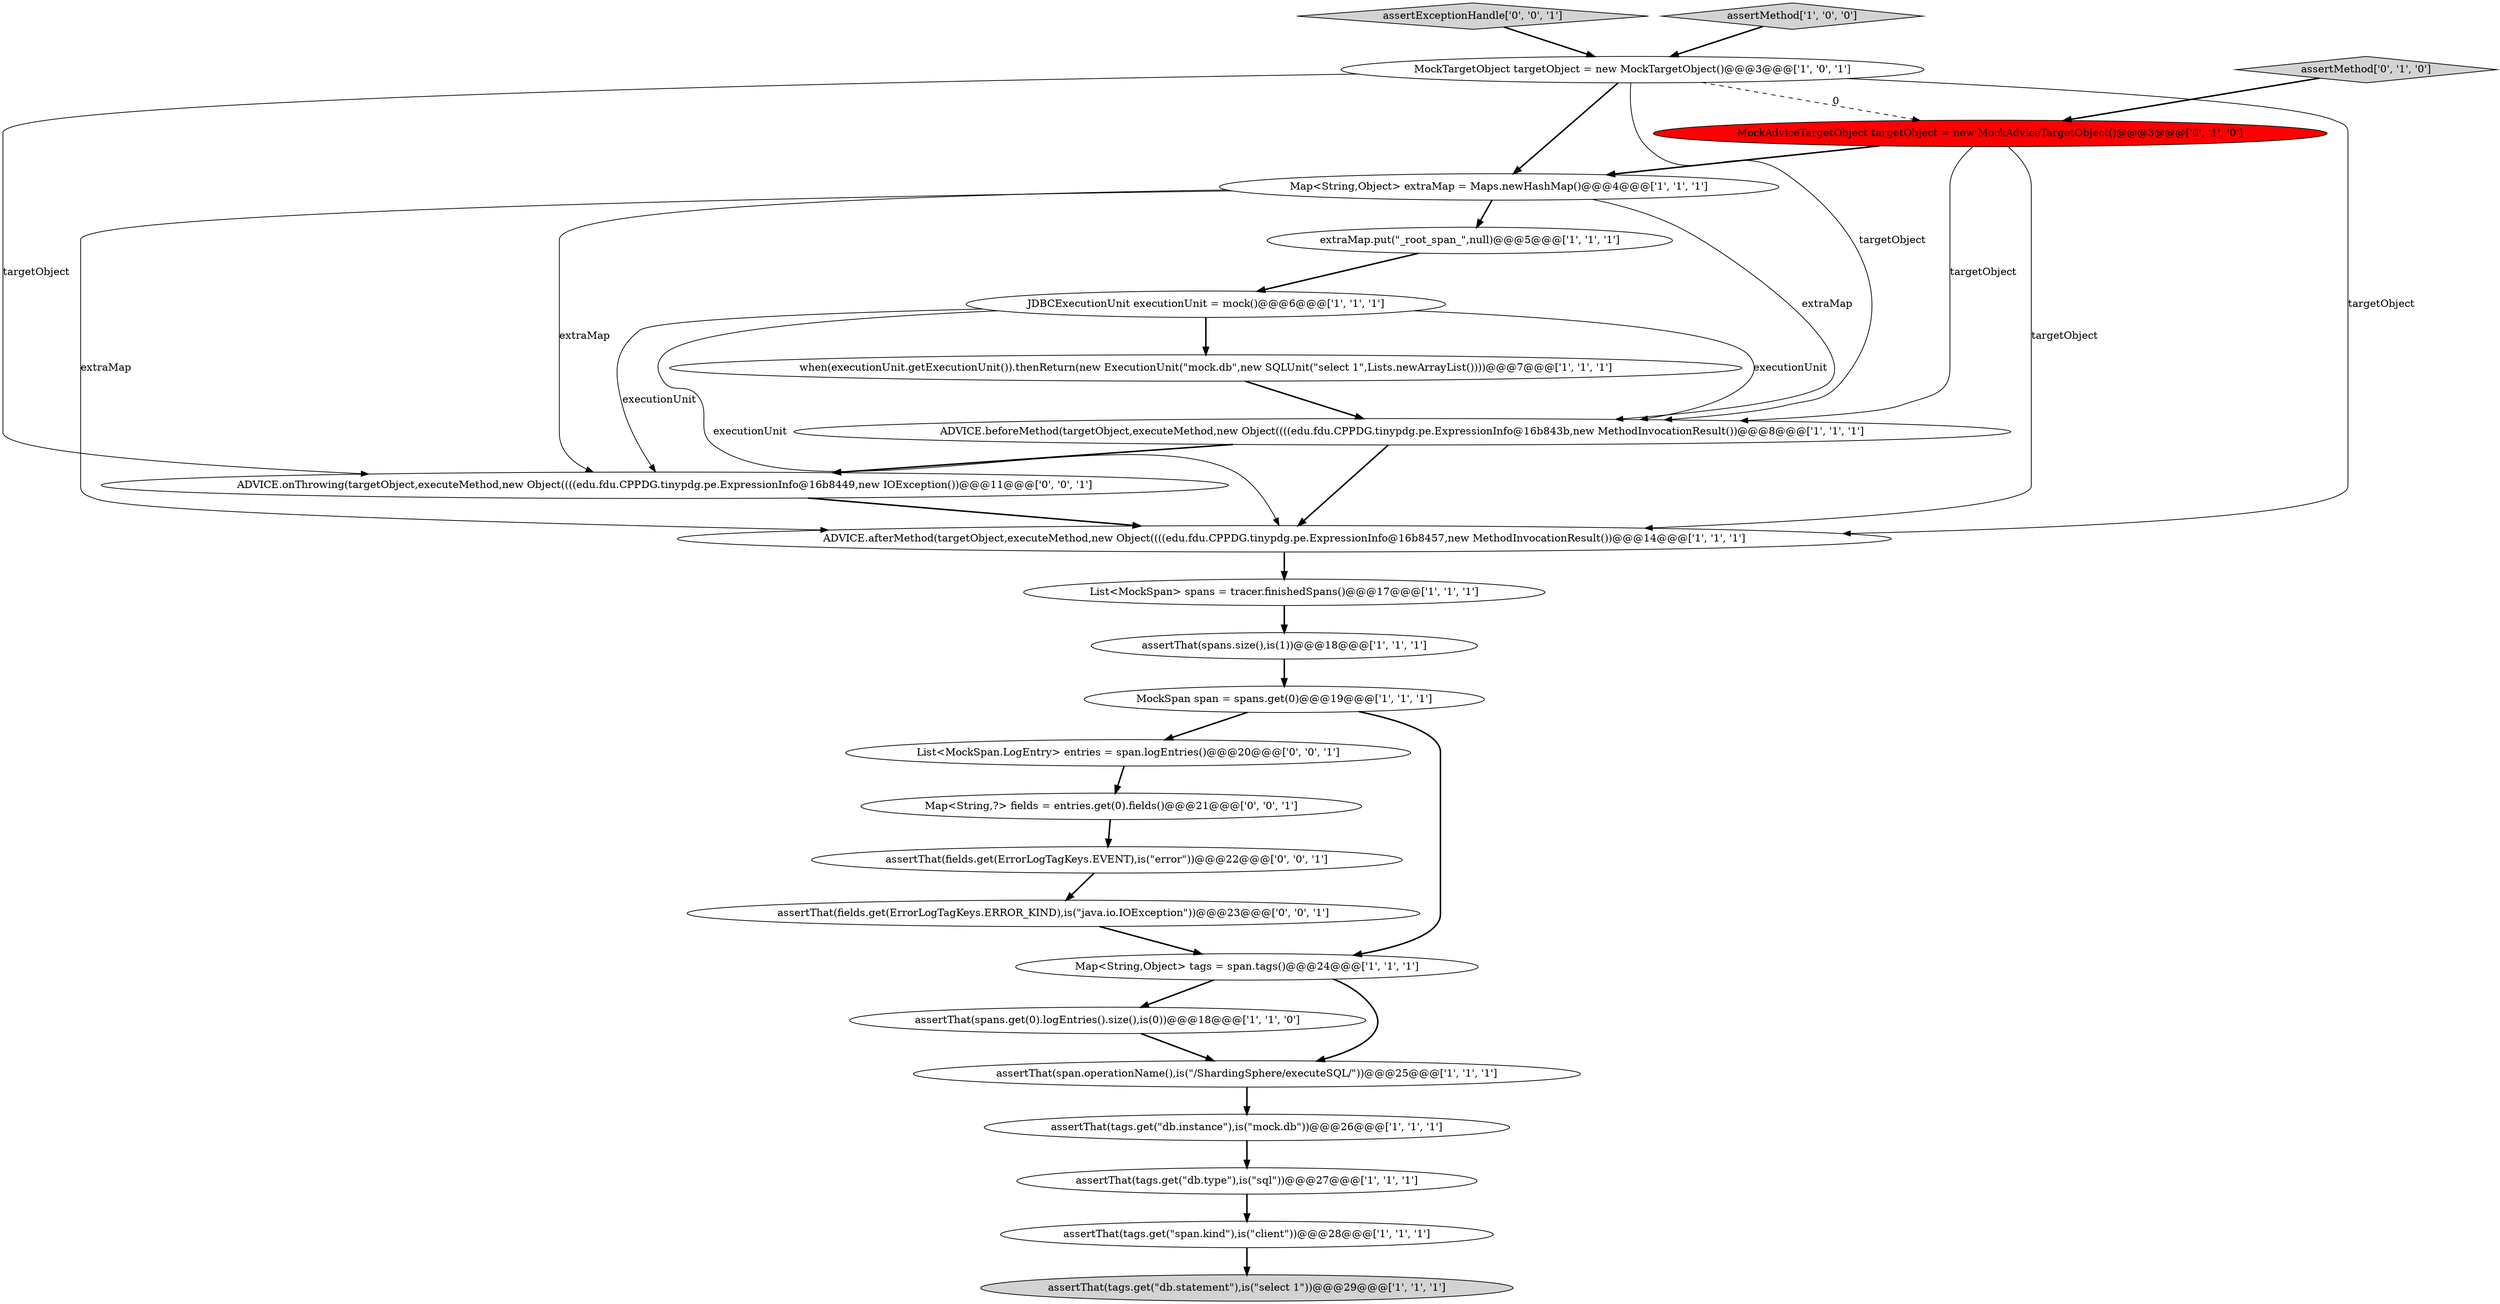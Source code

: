 digraph {
3 [style = filled, label = "Map<String,Object> extraMap = Maps.newHashMap()@@@4@@@['1', '1', '1']", fillcolor = white, shape = ellipse image = "AAA0AAABBB1BBB"];
23 [style = filled, label = "assertThat(fields.get(ErrorLogTagKeys.EVENT),is(\"error\"))@@@22@@@['0', '0', '1']", fillcolor = white, shape = ellipse image = "AAA0AAABBB3BBB"];
25 [style = filled, label = "assertThat(fields.get(ErrorLogTagKeys.ERROR_KIND),is(\"java.io.IOException\"))@@@23@@@['0', '0', '1']", fillcolor = white, shape = ellipse image = "AAA0AAABBB3BBB"];
14 [style = filled, label = "ADVICE.afterMethod(targetObject,executeMethod,new Object((((edu.fdu.CPPDG.tinypdg.pe.ExpressionInfo@16b8457,new MethodInvocationResult())@@@14@@@['1', '1', '1']", fillcolor = white, shape = ellipse image = "AAA0AAABBB1BBB"];
13 [style = filled, label = "assertThat(span.operationName(),is(\"/ShardingSphere/executeSQL/\"))@@@25@@@['1', '1', '1']", fillcolor = white, shape = ellipse image = "AAA0AAABBB1BBB"];
20 [style = filled, label = "List<MockSpan.LogEntry> entries = span.logEntries()@@@20@@@['0', '0', '1']", fillcolor = white, shape = ellipse image = "AAA0AAABBB3BBB"];
8 [style = filled, label = "JDBCExecutionUnit executionUnit = mock()@@@6@@@['1', '1', '1']", fillcolor = white, shape = ellipse image = "AAA0AAABBB1BBB"];
12 [style = filled, label = "assertThat(tags.get(\"db.instance\"),is(\"mock.db\"))@@@26@@@['1', '1', '1']", fillcolor = white, shape = ellipse image = "AAA0AAABBB1BBB"];
19 [style = filled, label = "MockAdviceTargetObject targetObject = new MockAdviceTargetObject()@@@3@@@['0', '1', '0']", fillcolor = red, shape = ellipse image = "AAA1AAABBB2BBB"];
1 [style = filled, label = "assertThat(spans.get(0).logEntries().size(),is(0))@@@18@@@['1', '1', '0']", fillcolor = white, shape = ellipse image = "AAA0AAABBB1BBB"];
10 [style = filled, label = "MockTargetObject targetObject = new MockTargetObject()@@@3@@@['1', '0', '1']", fillcolor = white, shape = ellipse image = "AAA0AAABBB1BBB"];
16 [style = filled, label = "MockSpan span = spans.get(0)@@@19@@@['1', '1', '1']", fillcolor = white, shape = ellipse image = "AAA0AAABBB1BBB"];
15 [style = filled, label = "ADVICE.beforeMethod(targetObject,executeMethod,new Object((((edu.fdu.CPPDG.tinypdg.pe.ExpressionInfo@16b843b,new MethodInvocationResult())@@@8@@@['1', '1', '1']", fillcolor = white, shape = ellipse image = "AAA0AAABBB1BBB"];
9 [style = filled, label = "when(executionUnit.getExecutionUnit()).thenReturn(new ExecutionUnit(\"mock.db\",new SQLUnit(\"select 1\",Lists.newArrayList())))@@@7@@@['1', '1', '1']", fillcolor = white, shape = ellipse image = "AAA0AAABBB1BBB"];
6 [style = filled, label = "assertThat(tags.get(\"db.statement\"),is(\"select 1\"))@@@29@@@['1', '1', '1']", fillcolor = lightgray, shape = ellipse image = "AAA0AAABBB1BBB"];
24 [style = filled, label = "assertExceptionHandle['0', '0', '1']", fillcolor = lightgray, shape = diamond image = "AAA0AAABBB3BBB"];
7 [style = filled, label = "extraMap.put(\"_root_span_\",null)@@@5@@@['1', '1', '1']", fillcolor = white, shape = ellipse image = "AAA0AAABBB1BBB"];
22 [style = filled, label = "Map<String,?> fields = entries.get(0).fields()@@@21@@@['0', '0', '1']", fillcolor = white, shape = ellipse image = "AAA0AAABBB3BBB"];
11 [style = filled, label = "Map<String,Object> tags = span.tags()@@@24@@@['1', '1', '1']", fillcolor = white, shape = ellipse image = "AAA0AAABBB1BBB"];
21 [style = filled, label = "ADVICE.onThrowing(targetObject,executeMethod,new Object((((edu.fdu.CPPDG.tinypdg.pe.ExpressionInfo@16b8449,new IOException())@@@11@@@['0', '0', '1']", fillcolor = white, shape = ellipse image = "AAA0AAABBB3BBB"];
18 [style = filled, label = "assertMethod['0', '1', '0']", fillcolor = lightgray, shape = diamond image = "AAA0AAABBB2BBB"];
5 [style = filled, label = "assertMethod['1', '0', '0']", fillcolor = lightgray, shape = diamond image = "AAA0AAABBB1BBB"];
0 [style = filled, label = "assertThat(tags.get(\"db.type\"),is(\"sql\"))@@@27@@@['1', '1', '1']", fillcolor = white, shape = ellipse image = "AAA0AAABBB1BBB"];
4 [style = filled, label = "assertThat(spans.size(),is(1))@@@18@@@['1', '1', '1']", fillcolor = white, shape = ellipse image = "AAA0AAABBB1BBB"];
2 [style = filled, label = "assertThat(tags.get(\"span.kind\"),is(\"client\"))@@@28@@@['1', '1', '1']", fillcolor = white, shape = ellipse image = "AAA0AAABBB1BBB"];
17 [style = filled, label = "List<MockSpan> spans = tracer.finishedSpans()@@@17@@@['1', '1', '1']", fillcolor = white, shape = ellipse image = "AAA0AAABBB1BBB"];
24->10 [style = bold, label=""];
5->10 [style = bold, label=""];
23->25 [style = bold, label=""];
10->14 [style = solid, label="targetObject"];
19->15 [style = solid, label="targetObject"];
3->21 [style = solid, label="extraMap"];
16->11 [style = bold, label=""];
15->14 [style = bold, label=""];
11->1 [style = bold, label=""];
2->6 [style = bold, label=""];
15->21 [style = bold, label=""];
10->19 [style = dashed, label="0"];
0->2 [style = bold, label=""];
19->14 [style = solid, label="targetObject"];
18->19 [style = bold, label=""];
10->3 [style = bold, label=""];
14->17 [style = bold, label=""];
7->8 [style = bold, label=""];
12->0 [style = bold, label=""];
22->23 [style = bold, label=""];
1->13 [style = bold, label=""];
10->15 [style = solid, label="targetObject"];
10->21 [style = solid, label="targetObject"];
8->14 [style = solid, label="executionUnit"];
20->22 [style = bold, label=""];
8->15 [style = solid, label="executionUnit"];
13->12 [style = bold, label=""];
3->7 [style = bold, label=""];
8->21 [style = solid, label="executionUnit"];
25->11 [style = bold, label=""];
9->15 [style = bold, label=""];
11->13 [style = bold, label=""];
8->9 [style = bold, label=""];
16->20 [style = bold, label=""];
19->3 [style = bold, label=""];
17->4 [style = bold, label=""];
4->16 [style = bold, label=""];
3->15 [style = solid, label="extraMap"];
21->14 [style = bold, label=""];
3->14 [style = solid, label="extraMap"];
}
